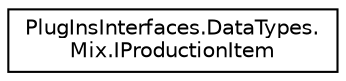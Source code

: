 digraph "Graphical Class Hierarchy"
{
  edge [fontname="Helvetica",fontsize="10",labelfontname="Helvetica",labelfontsize="10"];
  node [fontname="Helvetica",fontsize="10",shape=record];
  rankdir="LR";
  Node1 [label="PlugInsInterfaces.DataTypes.\lMix.IProductionItem",height=0.2,width=0.4,color="black", fillcolor="white", style="filled",URL="$interface_plug_ins_interfaces_1_1_data_types_1_1_mix_1_1_i_production_item.html",tooltip="A production item can represent a patway or a mix It contains an Id and a type that allows the user t..."];
}
